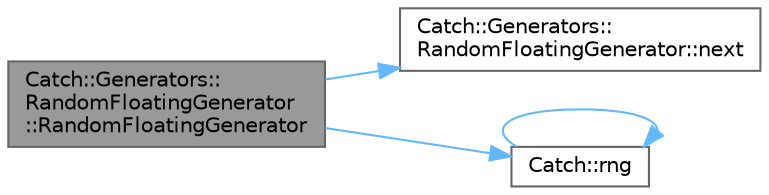 digraph "Catch::Generators::RandomFloatingGenerator::RandomFloatingGenerator"
{
 // LATEX_PDF_SIZE
  bgcolor="transparent";
  edge [fontname=Helvetica,fontsize=10,labelfontname=Helvetica,labelfontsize=10];
  node [fontname=Helvetica,fontsize=10,shape=box,height=0.2,width=0.4];
  rankdir="LR";
  Node1 [id="Node000001",label="Catch::Generators::\lRandomFloatingGenerator\l::RandomFloatingGenerator",height=0.2,width=0.4,color="gray40", fillcolor="grey60", style="filled", fontcolor="black",tooltip=" "];
  Node1 -> Node2 [id="edge1_Node000001_Node000002",color="steelblue1",style="solid",tooltip=" "];
  Node2 [id="Node000002",label="Catch::Generators::\lRandomFloatingGenerator::next",height=0.2,width=0.4,color="grey40", fillcolor="white", style="filled",URL="$class_catch_1_1_generators_1_1_random_floating_generator.html#a6a65e5f16abd884f58c31581b2a0d6db",tooltip=" "];
  Node1 -> Node3 [id="edge2_Node000001_Node000003",color="steelblue1",style="solid",tooltip=" "];
  Node3 [id="Node000003",label="Catch::rng",height=0.2,width=0.4,color="grey40", fillcolor="white", style="filled",URL="$namespace_catch.html#a66ea553511cbbc59d99e1720d8da514e",tooltip=" "];
  Node3 -> Node3 [id="edge3_Node000003_Node000003",color="steelblue1",style="solid",tooltip=" "];
}
